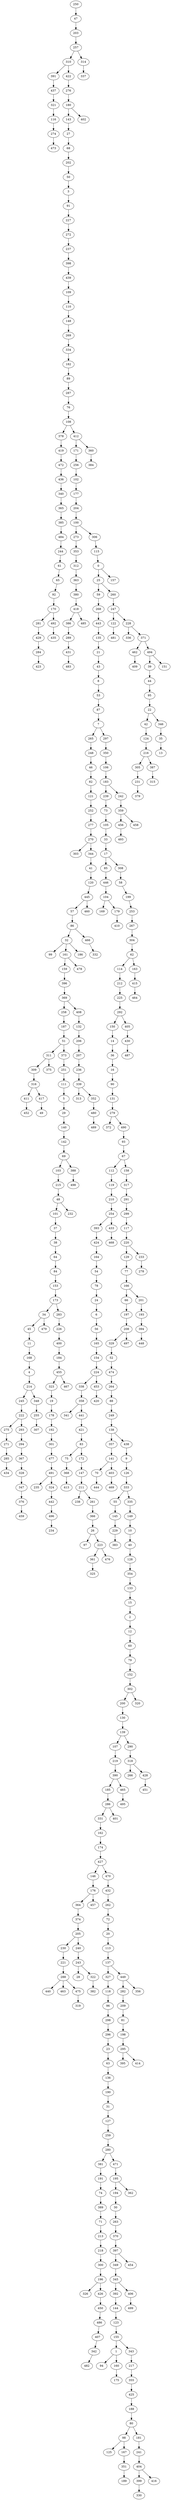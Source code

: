 digraph G {
	274 -> 473;
	116 -> 274;
	321 -> 116;
	437 -> 321;
	391 -> 437;
	310 -> 391;
	310 -> 422;
	284 -> 423;
	429 -> 284;
	281 -> 429;
	170 -> 281;
	170 -> 492;
	492 -> 435;
	92 -> 170;
	65 -> 92;
	61 -> 65;
	244 -> 61;
	484 -> 244;
	385 -> 484;
	365 -> 385;
	340 -> 365;
	436 -> 340;
	472 -> 436;
	419 -> 472;
	378 -> 419;
	108 -> 378;
	108 -> 412;
	431 -> 483;
	289 -> 431;
	386 -> 289;
	418 -> 386;
	418 -> 485;
	380 -> 418;
	363 -> 380;
	312 -> 363;
	353 -> 312;
	273 -> 353;
	100 -> 273;
	100 -> 306;
	270 -> 303;
	270 -> 344;
	32 -> 99;
	32 -> 161;
	32 -> 186;
	411 -> 452;
	316 -> 411;
	316 -> 417;
	417 -> 49;
	309 -> 316;
	311 -> 309;
	311 -> 375;
	51 -> 311;
	51 -> 373;
	285 -> 434;
	271 -> 285;
	275 -> 271;
	222 -> 275;
	222 -> 293;
	376 -> 459;
	347 -> 376;
	328 -> 347;
	367 -> 328;
	294 -> 367;
	293 -> 294;
	245 -> 222;
	214 -> 245;
	214 -> 348;
	255 -> 307;
	348 -> 255;
	4 -> 214;
	168 -> 4;
	11 -> 168;
	45 -> 11;
	34 -> 45;
	34 -> 479;
	173 -> 34;
	173 -> 283;
	491 -> 235;
	491 -> 324;
	496 -> 234;
	442 -> 496;
	324 -> 442;
	477 -> 491;
	301 -> 477;
	192 -> 301;
	178 -> 192;
	19 -> 178;
	323 -> 19;
	455 -> 323;
	455 -> 467;
	184 -> 455;
	400 -> 184;
	226 -> 400;
	283 -> 226;
	153 -> 173;
	84 -> 153;
	64 -> 84;
	38 -> 64;
	37 -> 38;
	101 -> 37;
	48 -> 101;
	48 -> 232;
	215 -> 48;
	103 -> 215;
	69 -> 103;
	69 -> 388;
	388 -> 498;
	142 -> 69;
	140 -> 142;
	29 -> 140;
	5 -> 29;
	111 -> 5;
	251 -> 111;
	373 -> 251;
	187 -> 51;
	258 -> 187;
	369 -> 258;
	369 -> 408;
	339 -> 313;
	339 -> 352;
	480 -> 489;
	352 -> 480;
	236 -> 339;
	207 -> 236;
	206 -> 207;
	132 -> 206;
	408 -> 132;
	396 -> 369;
	159 -> 396;
	161 -> 159;
	161 -> 478;
	86 -> 32;
	86 -> 466;
	466 -> 332;
	57 -> 86;
	445 -> 57;
	445 -> 460;
	120 -> 445;
	41 -> 120;
	344 -> 41;
	277 -> 270;
	252 -> 277;
	121 -> 252;
	82 -> 121;
	46 -> 82;
	248 -> 46;
	265 -> 248;
	7 -> 265;
	7 -> 297;
	104 -> 169;
	104 -> 179;
	179 -> 410;
	446 -> 104;
	85 -> 446;
	17 -> 85;
	17 -> 308;
	279 -> 372;
	279 -> 490;
	358 -> 341;
	358 -> 441;
	368 -> 413;
	75 -> 368;
	83 -> 75;
	83 -> 172;
	211 -> 238;
	211 -> 261;
	26 -> 97;
	26 -> 223;
	361 -> 325;
	223 -> 361;
	223 -> 476;
	366 -> 26;
	261 -> 366;
	147 -> 211;
	172 -> 147;
	421 -> 83;
	441 -> 421;
	338 -> 358;
	224 -> 338;
	224 -> 453;
	453 -> 420;
	154 -> 224;
	165 -> 154;
	56 -> 165;
	6 -> 56;
	24 -> 6;
	78 -> 24;
	54 -> 78;
	164 -> 54;
	424 -> 164;
	393 -> 424;
	254 -> 393;
	254 -> 433;
	433 -> 468;
	210 -> 254;
	119 -> 210;
	112 -> 119;
	67 -> 112;
	67 -> 158;
	70 -> 444;
	141 -> 70;
	141 -> 403;
	403 -> 469;
	357 -> 141;
	138 -> 357;
	138 -> 438;
	229 -> 383;
	145 -> 229;
	55 -> 145;
	333 -> 55;
	333 -> 335;
	288 -> 440;
	288 -> 463;
	288 -> 475;
	475 -> 319;
	221 -> 288;
	230 -> 221;
	205 -> 230;
	205 -> 240;
	243 -> 28;
	243 -> 322;
	322 -> 382;
	240 -> 243;
	374 -> 205;
	364 -> 374;
	176 -> 364;
	176 -> 457;
	146 -> 176;
	427 -> 146;
	427 -> 470;
	196 -> 326;
	196 -> 426;
	342 -> 482;
	407 -> 342;
	486 -> 407;
	450 -> 486;
	426 -> 450;
	300 -> 196;
	218 -> 300;
	213 -> 218;
	71 -> 213;
	389 -> 71;
	74 -> 389;
	191 -> 74;
	381 -> 191;
	280 -> 381;
	280 -> 471;
	1 -> 94;
	1 -> 160;
	160 -> 175;
	155 -> 1;
	155 -> 343;
	98 -> 125;
	98 -> 167;
	351 -> 189;
	167 -> 351;
	80 -> 98;
	80 -> 181;
	399 -> 330;
	404 -> 399;
	404 -> 416;
	241 -> 404;
	181 -> 241;
	188 -> 80;
	425 -> 188;
	355 -> 425;
	217 -> 355;
	343 -> 217;
	123 -> 155;
	144 -> 123;
	392 -> 144;
	345 -> 392;
	345 -> 406;
	406 -> 499;
	349 -> 345;
	397 -> 349;
	397 -> 454;
	370 -> 397;
	263 -> 370;
	30 -> 263;
	194 -> 30;
	195 -> 194;
	195 -> 362;
	471 -> 195;
	259 -> 280;
	127 -> 259;
	31 -> 127;
	190 -> 31;
	136 -> 190;
	63 -> 136;
	23 -> 63;
	296 -> 23;
	298 -> 296;
	96 -> 298;
	118 -> 96;
	327 -> 118;
	137 -> 327;
	137 -> 449;
	295 -> 395;
	295 -> 414;
	198 -> 295;
	81 -> 198;
	209 -> 81;
	282 -> 209;
	449 -> 282;
	449 -> 356;
	113 -> 137;
	20 -> 113;
	72 -> 20;
	262 -> 72;
	432 -> 262;
	470 -> 432;
	174 -> 427;
	162 -> 174;
	331 -> 162;
	286 -> 331;
	286 -> 401;
	185 -> 286;
	390 -> 185;
	390 -> 465;
	465 -> 495;
	219 -> 390;
	107 -> 219;
	139 -> 107;
	139 -> 290;
	318 -> 266;
	318 -> 428;
	428 -> 451;
	290 -> 318;
	130 -> 139;
	200 -> 130;
	302 -> 200;
	302 -> 320;
	152 -> 302;
	79 -> 152;
	60 -> 79;
	12 -> 60;
	2 -> 12;
	15 -> 2;
	133 -> 15;
	354 -> 133;
	128 -> 354;
	40 -> 128;
	10 -> 40;
	149 -> 10;
	335 -> 149;
	126 -> 333;
	9 -> 126;
	438 -> 9;
	249 -> 138;
	88 -> 249;
	264 -> 88;
	474 -> 264;
	52 -> 474;
	329 -> 52;
	208 -> 329;
	208 -> 497;
	197 -> 208;
	66 -> 197;
	166 -> 66;
	166 -> 201;
	394 -> 448;
	193 -> 394;
	201 -> 193;
	77 -> 166;
	129 -> 77;
	220 -> 129;
	220 -> 233;
	233 -> 278;
	117 -> 220;
	299 -> 117;
	291 -> 299;
	317 -> 291;
	158 -> 317;
	93 -> 67;
	490 -> 93;
	131 -> 279;
	90 -> 131;
	16 -> 90;
	36 -> 16;
	14 -> 36;
	150 -> 14;
	292 -> 150;
	292 -> 405;
	430 -> 487;
	405 -> 430;
	225 -> 292;
	212 -> 225;
	114 -> 212;
	62 -> 114;
	62 -> 163;
	415 -> 464;
	163 -> 415;
	304 -> 62;
	267 -> 304;
	253 -> 267;
	199 -> 253;
	58 -> 199;
	308 -> 58;
	33 -> 17;
	105 -> 33;
	73 -> 105;
	239 -> 73;
	183 -> 239;
	183 -> 242;
	456 -> 493;
	359 -> 456;
	359 -> 458;
	242 -> 359;
	106 -> 183;
	350 -> 106;
	297 -> 350;
	87 -> 7;
	53 -> 87;
	8 -> 53;
	43 -> 8;
	21 -> 43;
	135 -> 21;
	443 -> 135;
	268 -> 443;
	59 -> 268;
	25 -> 59;
	25 -> 260;
	122 -> 481;
	247 -> 122;
	247 -> 228;
	228 -> 336;
	228 -> 371;
	462 -> 409;
	371 -> 462;
	371 -> 494;
	231 -> 379;
	305 -> 231;
	216 -> 305;
	216 -> 387;
	387 -> 315;
	124 -> 216;
	42 -> 124;
	22 -> 42;
	22 -> 346;
	35 -> 13;
	346 -> 35;
	95 -> 22;
	44 -> 95;
	39 -> 44;
	494 -> 39;
	494 -> 151;
	260 -> 247;
	0 -> 25;
	0 -> 157;
	115 -> 0;
	306 -> 115;
	204 -> 100;
	177 -> 204;
	102 -> 177;
	256 -> 102;
	171 -> 256;
	412 -> 171;
	412 -> 360;
	360 -> 384;
	76 -> 108;
	287 -> 76;
	89 -> 287;
	182 -> 89;
	334 -> 182;
	269 -> 334;
	148 -> 269;
	110 -> 148;
	109 -> 110;
	439 -> 109;
	398 -> 439;
	237 -> 398;
	272 -> 237;
	227 -> 272;
	91 -> 227;
	3 -> 91;
	50 -> 3;
	202 -> 50;
	68 -> 202;
	27 -> 68;
	143 -> 27;
	180 -> 143;
	180 -> 402;
	276 -> 180;
	422 -> 276;
	257 -> 310;
	257 -> 314;
	314 -> 337;
	203 -> 257;
	47 -> 203;
	250 -> 47;
}